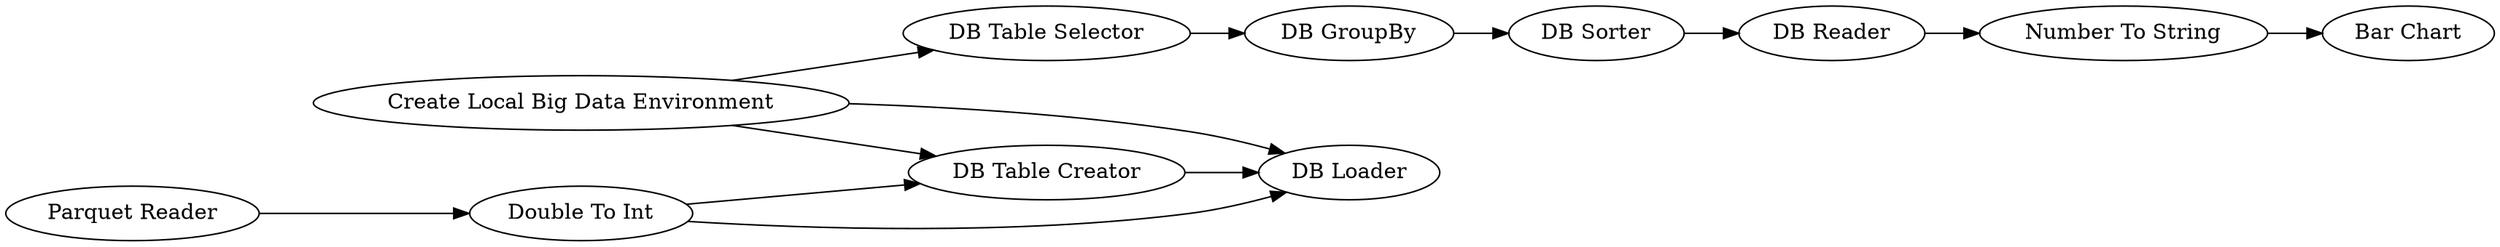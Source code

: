 digraph {
	"6685050897904144744_12" [label="Bar Chart"]
	"6119329704921566662_3" [label="Parquet Reader"]
	"6685050897904144744_9" [label="DB GroupBy"]
	"6685050897904144744_1184" [label="Create Local Big Data Environment"]
	"6685050897904144744_10" [label="DB Sorter"]
	"6685050897904144744_5" [label="DB Table Creator"]
	"6685050897904144744_4" [label="DB Loader"]
	"6119329704921566662_4" [label="Double To Int"]
	"6685050897904144744_13" [label="Number To String"]
	"6685050897904144744_11" [label="DB Reader"]
	"6685050897904144744_14" [label="DB Table Selector"]
	"6685050897904144744_1184" -> "6685050897904144744_4"
	"6685050897904144744_9" -> "6685050897904144744_10"
	"6685050897904144744_1184" -> "6685050897904144744_14"
	"6685050897904144744_1184" -> "6685050897904144744_5"
	"6685050897904144744_11" -> "6685050897904144744_13"
	"6119329704921566662_4" -> "6685050897904144744_4"
	"6685050897904144744_10" -> "6685050897904144744_11"
	"6685050897904144744_14" -> "6685050897904144744_9"
	"6119329704921566662_4" -> "6685050897904144744_5"
	"6685050897904144744_13" -> "6685050897904144744_12"
	"6119329704921566662_3" -> "6119329704921566662_4"
	"6685050897904144744_5" -> "6685050897904144744_4"
	rankdir=LR
}

